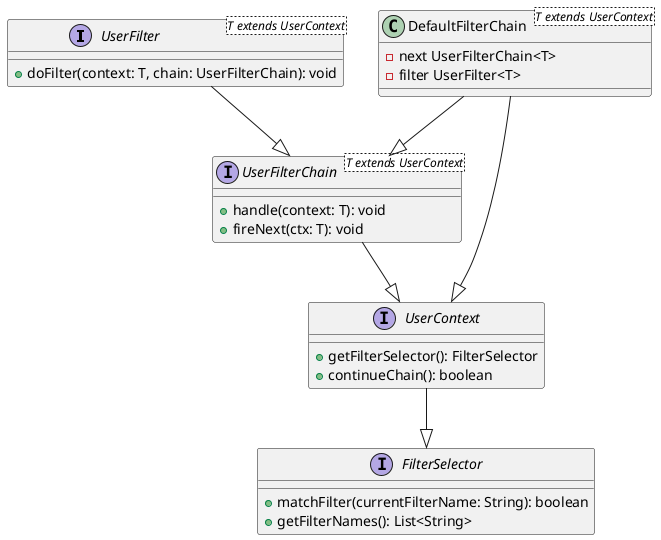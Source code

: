 @startuml



interface UserFilter<T extends UserContext> {
    +doFilter(context: T, chain: UserFilterChain): void
}

interface UserFilterChain<T extends UserContext> {
    +handle(context: T): void
    +fireNext(ctx: T): void
}

class DefaultFilterChain<T extends UserContext> {
    - next UserFilterChain<T>
    - filter UserFilter<T>
}

interface UserContext {
    +getFilterSelector(): FilterSelector
    +continueChain(): boolean
}

interface FilterSelector {
    +matchFilter(currentFilterName: String): boolean
    +getFilterNames(): List<String>
}
DefaultFilterChain --|> UserFilterChain
DefaultFilterChain --|> UserContext
UserFilter --|> UserFilterChain
UserFilterChain --|> UserContext
UserContext --|> FilterSelector
@enduml
